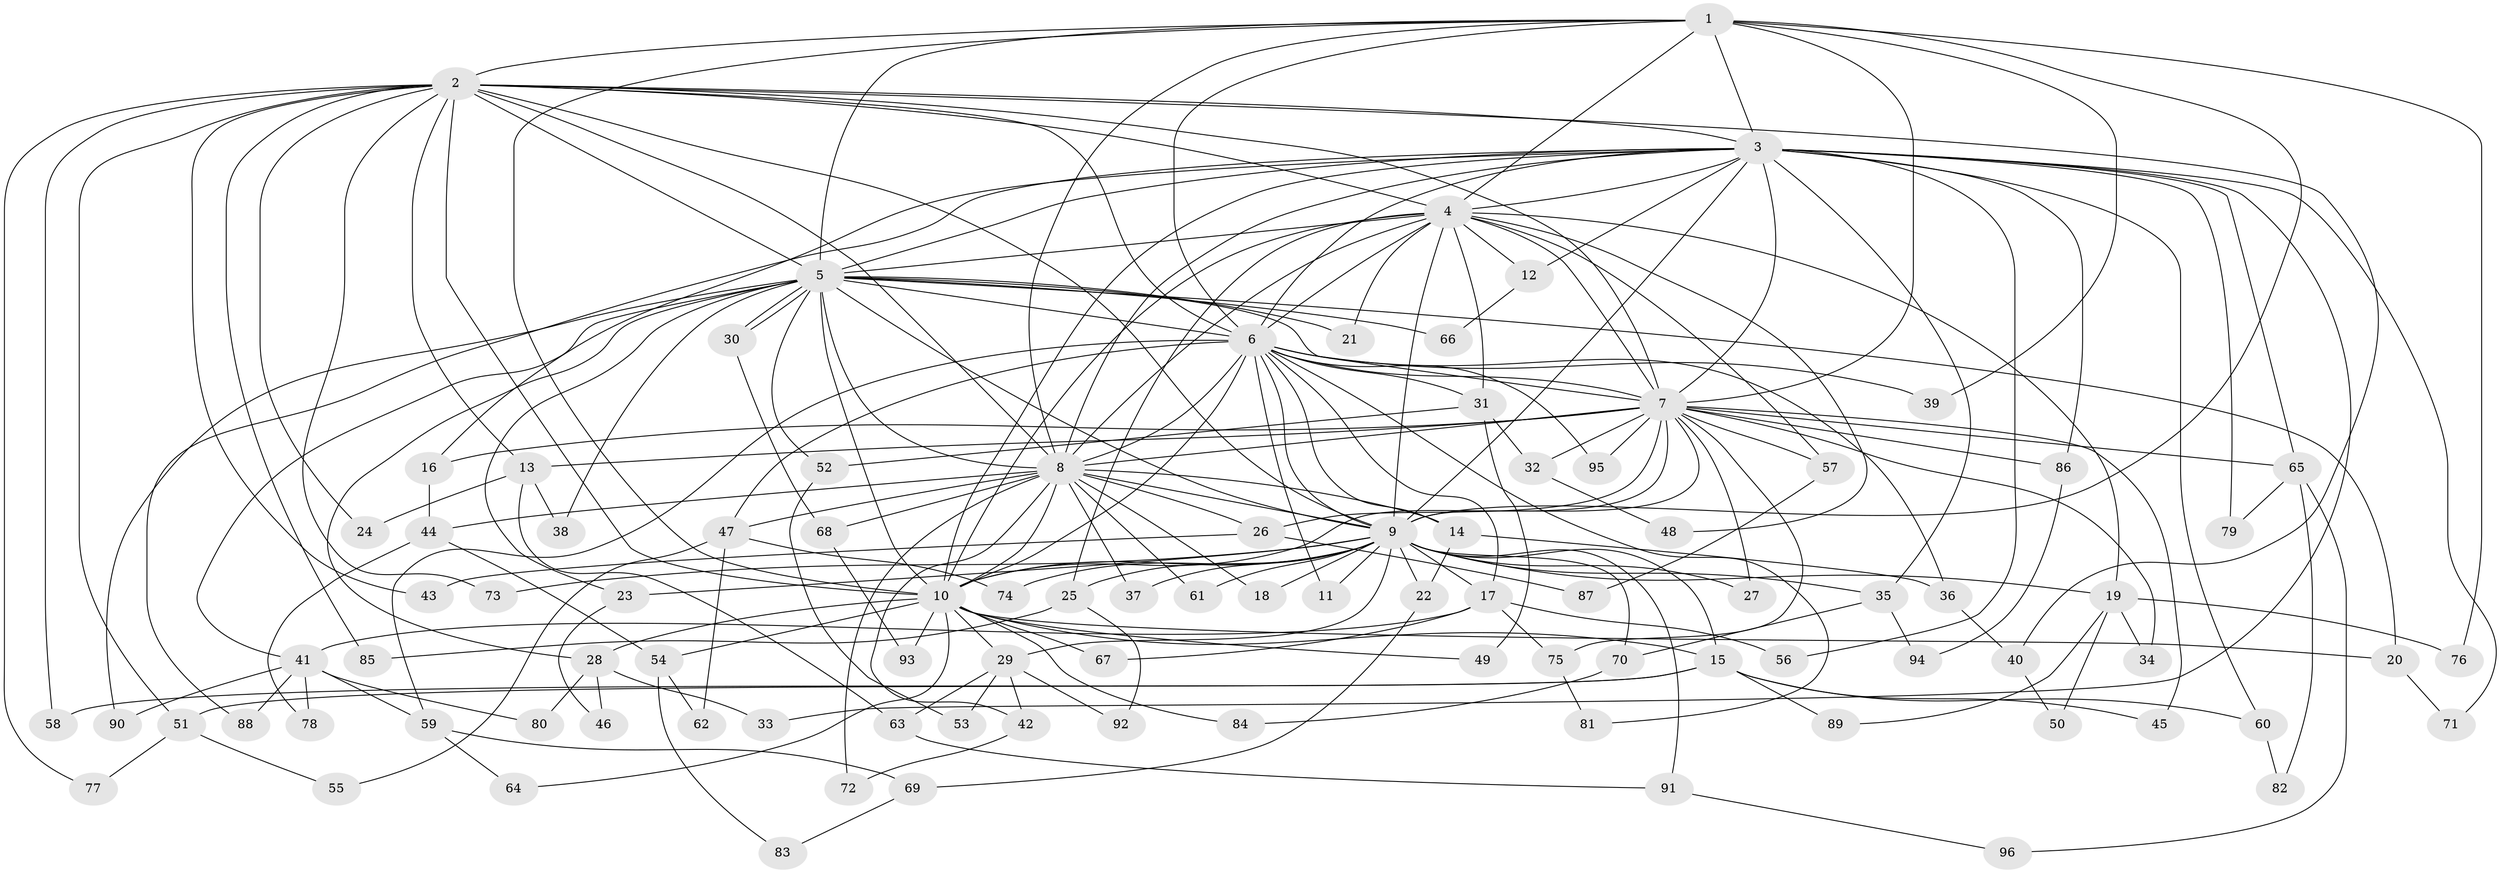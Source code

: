 // Generated by graph-tools (version 1.1) at 2025/14/03/09/25 04:14:04]
// undirected, 96 vertices, 217 edges
graph export_dot {
graph [start="1"]
  node [color=gray90,style=filled];
  1;
  2;
  3;
  4;
  5;
  6;
  7;
  8;
  9;
  10;
  11;
  12;
  13;
  14;
  15;
  16;
  17;
  18;
  19;
  20;
  21;
  22;
  23;
  24;
  25;
  26;
  27;
  28;
  29;
  30;
  31;
  32;
  33;
  34;
  35;
  36;
  37;
  38;
  39;
  40;
  41;
  42;
  43;
  44;
  45;
  46;
  47;
  48;
  49;
  50;
  51;
  52;
  53;
  54;
  55;
  56;
  57;
  58;
  59;
  60;
  61;
  62;
  63;
  64;
  65;
  66;
  67;
  68;
  69;
  70;
  71;
  72;
  73;
  74;
  75;
  76;
  77;
  78;
  79;
  80;
  81;
  82;
  83;
  84;
  85;
  86;
  87;
  88;
  89;
  90;
  91;
  92;
  93;
  94;
  95;
  96;
  1 -- 2;
  1 -- 3;
  1 -- 4;
  1 -- 5;
  1 -- 6;
  1 -- 7;
  1 -- 8;
  1 -- 9;
  1 -- 10;
  1 -- 39;
  1 -- 76;
  2 -- 3;
  2 -- 4;
  2 -- 5;
  2 -- 6;
  2 -- 7;
  2 -- 8;
  2 -- 9;
  2 -- 10;
  2 -- 13;
  2 -- 24;
  2 -- 40;
  2 -- 43;
  2 -- 51;
  2 -- 58;
  2 -- 73;
  2 -- 77;
  2 -- 85;
  3 -- 4;
  3 -- 5;
  3 -- 6;
  3 -- 7;
  3 -- 8;
  3 -- 9;
  3 -- 10;
  3 -- 12;
  3 -- 16;
  3 -- 33;
  3 -- 35;
  3 -- 56;
  3 -- 60;
  3 -- 65;
  3 -- 71;
  3 -- 79;
  3 -- 86;
  3 -- 88;
  4 -- 5;
  4 -- 6;
  4 -- 7;
  4 -- 8;
  4 -- 9;
  4 -- 10;
  4 -- 12;
  4 -- 19;
  4 -- 21;
  4 -- 25;
  4 -- 31;
  4 -- 48;
  4 -- 57;
  5 -- 6;
  5 -- 7;
  5 -- 8;
  5 -- 9;
  5 -- 10;
  5 -- 20;
  5 -- 21;
  5 -- 23;
  5 -- 28;
  5 -- 30;
  5 -- 30;
  5 -- 38;
  5 -- 41;
  5 -- 52;
  5 -- 66;
  5 -- 90;
  6 -- 7;
  6 -- 8;
  6 -- 9;
  6 -- 10;
  6 -- 11;
  6 -- 14;
  6 -- 17;
  6 -- 31;
  6 -- 36;
  6 -- 39;
  6 -- 47;
  6 -- 59;
  6 -- 81;
  6 -- 95;
  7 -- 8;
  7 -- 9;
  7 -- 10;
  7 -- 13;
  7 -- 16;
  7 -- 26;
  7 -- 27;
  7 -- 32;
  7 -- 34;
  7 -- 45;
  7 -- 57;
  7 -- 65;
  7 -- 75;
  7 -- 86;
  7 -- 95;
  8 -- 9;
  8 -- 10;
  8 -- 14;
  8 -- 18;
  8 -- 26;
  8 -- 37;
  8 -- 42;
  8 -- 44;
  8 -- 47;
  8 -- 61;
  8 -- 68;
  8 -- 72;
  9 -- 10;
  9 -- 11;
  9 -- 15;
  9 -- 17;
  9 -- 18;
  9 -- 19;
  9 -- 22;
  9 -- 23;
  9 -- 25;
  9 -- 27;
  9 -- 29;
  9 -- 35;
  9 -- 37;
  9 -- 61;
  9 -- 70;
  9 -- 73;
  9 -- 74;
  9 -- 91;
  10 -- 15;
  10 -- 20;
  10 -- 28;
  10 -- 29;
  10 -- 49;
  10 -- 54;
  10 -- 64;
  10 -- 67;
  10 -- 84;
  10 -- 93;
  12 -- 66;
  13 -- 24;
  13 -- 38;
  13 -- 63;
  14 -- 22;
  14 -- 36;
  15 -- 45;
  15 -- 51;
  15 -- 58;
  15 -- 60;
  15 -- 89;
  16 -- 44;
  17 -- 41;
  17 -- 56;
  17 -- 67;
  17 -- 75;
  19 -- 34;
  19 -- 50;
  19 -- 76;
  19 -- 89;
  20 -- 71;
  22 -- 69;
  23 -- 46;
  25 -- 85;
  25 -- 92;
  26 -- 43;
  26 -- 87;
  28 -- 33;
  28 -- 46;
  28 -- 80;
  29 -- 42;
  29 -- 53;
  29 -- 63;
  29 -- 92;
  30 -- 68;
  31 -- 32;
  31 -- 49;
  31 -- 52;
  32 -- 48;
  35 -- 70;
  35 -- 94;
  36 -- 40;
  40 -- 50;
  41 -- 59;
  41 -- 78;
  41 -- 80;
  41 -- 88;
  41 -- 90;
  42 -- 72;
  44 -- 54;
  44 -- 78;
  47 -- 55;
  47 -- 62;
  47 -- 74;
  51 -- 55;
  51 -- 77;
  52 -- 53;
  54 -- 62;
  54 -- 83;
  57 -- 87;
  59 -- 64;
  59 -- 69;
  60 -- 82;
  63 -- 91;
  65 -- 79;
  65 -- 82;
  65 -- 96;
  68 -- 93;
  69 -- 83;
  70 -- 84;
  75 -- 81;
  86 -- 94;
  91 -- 96;
}
